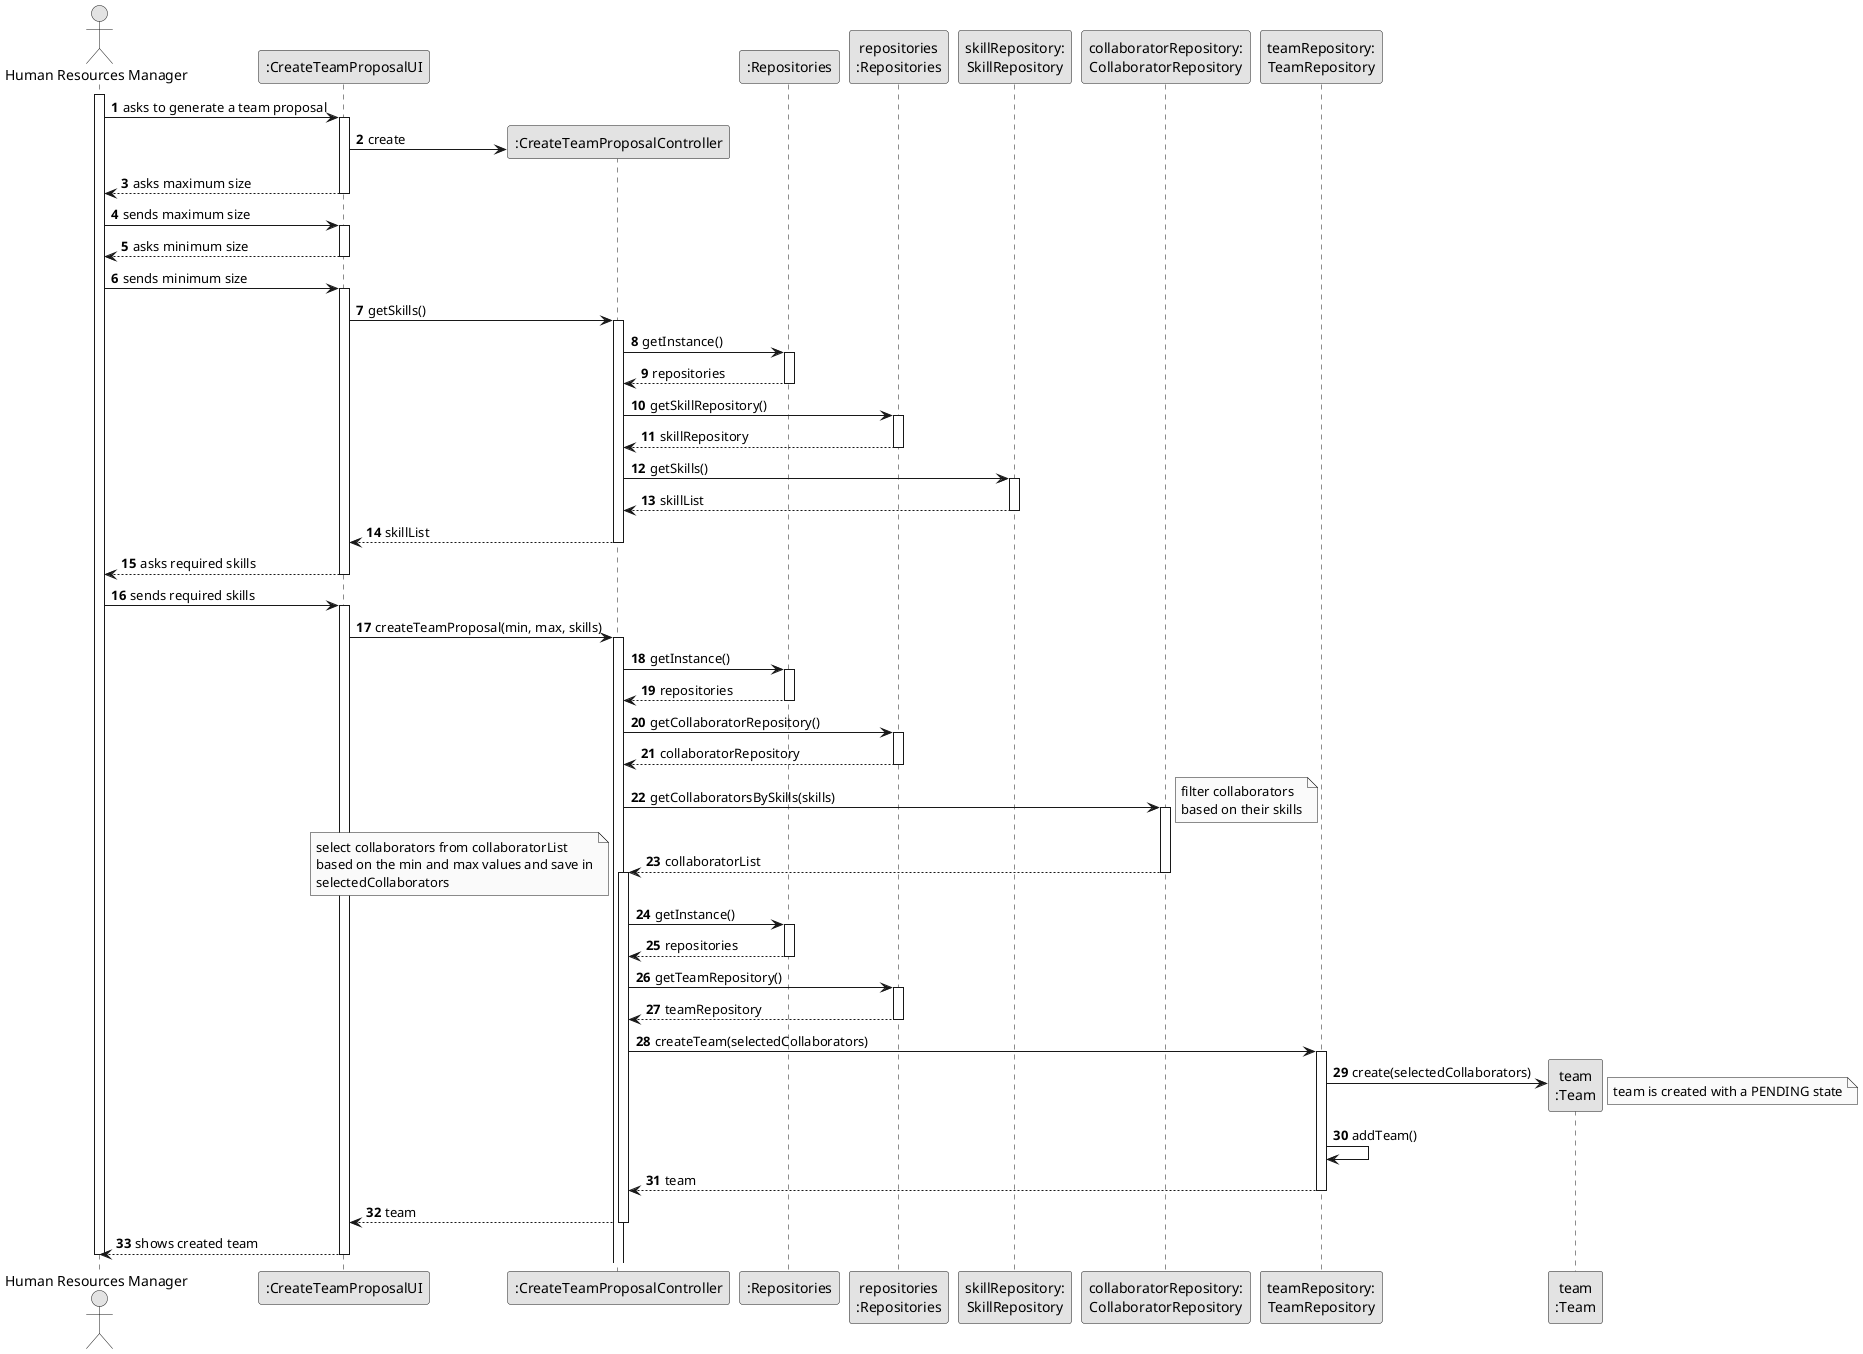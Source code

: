 @startuml
skinparam monochrome true
skinparam packageStyle rectangle
skinparam shadowing false

autonumber

actor "Human Resources Manager" as HRM
participant ":CreateTeamProposalUI" as UI
participant ":CreateTeamProposalController" as CTRL
participant ":Repositories" as RepositorySingleton
participant "repositories\n:Repositories" as PLAT
participant "skillRepository:\nSkillRepository" as SkillRepository
participant "collaboratorRepository:\nCollaboratorRepository" as CollaboratorRepository
participant "teamRepository:\nTeamRepository" as TeamRepository
' participant "taskCategoryRepository:\nTaskCategoryRepository" as TaskCategoryRepository
' participant ":ApplicationSession" as _APP
' participant "appSession\n:ApplicationSession" as APP
' participant "currentSession\n:UserSession" as SESSAO
' participant "organizationRepository:\nOrganizationRepository" as OrganizationRepository
' participant "organization\n:Organization" as ORG
participant "team\n:Team" as TEAM

activate HRM
  HRM -> UI : asks to generate a team proposal
  activate UI
    UI -> CTRL** : create
    UI --> HRM : asks maximum size
  deactivate UI

  HRM -> UI : sends maximum size
  activate UI
    UI --> HRM : asks minimum size
  deactivate UI

  HRM -> UI : sends minimum size
  activate UI
    UI -> CTRL : getSkills()
    activate CTRL
      CTRL -> RepositorySingleton : getInstance()
      activate RepositorySingleton
        RepositorySingleton --> CTRL : repositories
      deactivate RepositorySingleton

      CTRL -> PLAT : getSkillRepository()
      activate PLAT
        PLAT --> CTRL : skillRepository
      deactivate PLAT

      CTRL -> SkillRepository : getSkills()
      activate SkillRepository
        SkillRepository --> CTRL : skillList
      deactivate SkillRepository
      CTRL --> UI : skillList
    deactivate CTRL

    UI --> HRM : asks required skills
  deactivate UI

  HRM -> UI : sends required skills
  activate UI
    UI -> CTRL : createTeamProposal(min, max, skills)
    activate CTRL
      CTRL -> RepositorySingleton : getInstance()
      activate RepositorySingleton
        RepositorySingleton --> CTRL : repositories
      deactivate RepositorySingleton

      CTRL -> PLAT : getCollaboratorRepository()
      activate PLAT
        PLAT --> CTRL : collaboratorRepository
      deactivate PLAT

      CTRL -> CollaboratorRepository : getCollaboratorsBySkills(skills)
      note right : filter collaborators\nbased on their skills
      activate CollaboratorRepository
        CollaboratorRepository --> CTRL : collaboratorList
      deactivate CollaboratorRepository
      note bottom : select collaborators from collaboratorList\nbased on the min and max values and save in\nselectedCollaborators


activate CTRL
      CTRL -> RepositorySingleton : getInstance()
      activate RepositorySingleton
        RepositorySingleton --> CTRL : repositories
      deactivate RepositorySingleton



      CTRL -> PLAT : getTeamRepository()
      activate PLAT
        PLAT --> CTRL : teamRepository
      deactivate PLAT

      CTRL -> TeamRepository : createTeam(selectedCollaborators)
      activate TeamRepository
        TeamRepository -> TEAM** : create(selectedCollaborators)
        note right : team is created with a PENDING state
        TeamRepository -> TeamRepository : addTeam()
        TeamRepository --> CTRL : team
      deactivate TeamRepository
      CTRL --> UI : team
    deactivate CTRL
    UI --> HRM : shows created team
  deactivate UI
deactivate HRM
@enduml